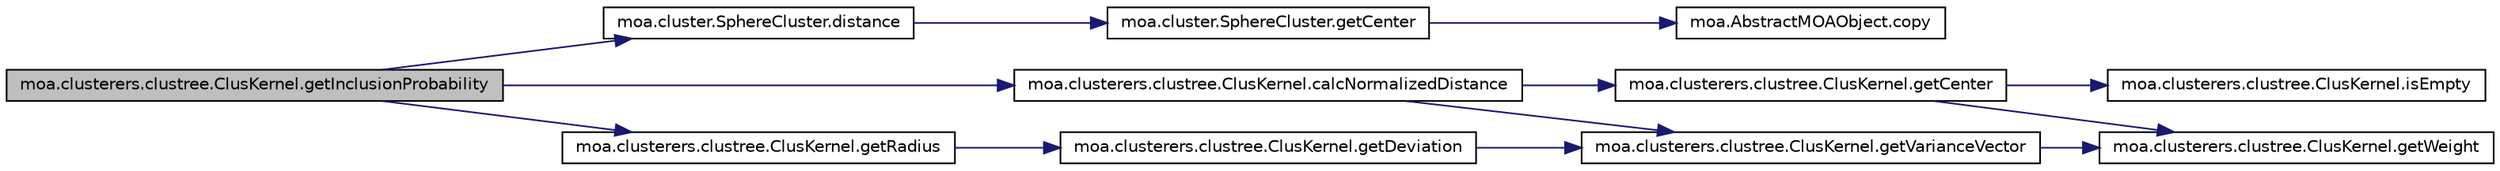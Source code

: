 digraph G
{
  edge [fontname="Helvetica",fontsize="10",labelfontname="Helvetica",labelfontsize="10"];
  node [fontname="Helvetica",fontsize="10",shape=record];
  rankdir=LR;
  Node1 [label="moa.clusterers.clustree.ClusKernel.getInclusionProbability",height=0.2,width=0.4,color="black", fillcolor="grey75", style="filled" fontcolor="black"];
  Node1 -> Node2 [color="midnightblue",fontsize="10",style="solid",fontname="Helvetica"];
  Node2 [label="moa.clusterers.clustree.ClusKernel.calcNormalizedDistance",height=0.2,width=0.4,color="black", fillcolor="white", style="filled",URL="$classmoa_1_1clusterers_1_1clustree_1_1ClusKernel.html#a706447e5a8160c3404a70bb4c3ad4603",tooltip="Calculate the normalized euclidean distance (Mahalanobis distance for distribution..."];
  Node2 -> Node3 [color="midnightblue",fontsize="10",style="solid",fontname="Helvetica"];
  Node3 [label="moa.clusterers.clustree.ClusKernel.getCenter",height=0.2,width=0.4,color="black", fillcolor="white", style="filled",URL="$classmoa_1_1clusterers_1_1clustree_1_1ClusKernel.html#a7f902903111565ba68a1c1859f55b5c8"];
  Node3 -> Node4 [color="midnightblue",fontsize="10",style="solid",fontname="Helvetica"];
  Node4 [label="moa.clusterers.clustree.ClusKernel.getWeight",height=0.2,width=0.4,color="black", fillcolor="white", style="filled",URL="$classmoa_1_1clusterers_1_1clustree_1_1ClusKernel.html#a3277ffc987fbb74b934cea2fab98f2c3",tooltip="See interface Cluster."];
  Node3 -> Node5 [color="midnightblue",fontsize="10",style="solid",fontname="Helvetica"];
  Node5 [label="moa.clusterers.clustree.ClusKernel.isEmpty",height=0.2,width=0.4,color="black", fillcolor="white", style="filled",URL="$classmoa_1_1clusterers_1_1clustree_1_1ClusKernel.html#a9e4f5414cfacb3df03db9a7001ab4187",tooltip="Check if this cluster is empty or not."];
  Node2 -> Node6 [color="midnightblue",fontsize="10",style="solid",fontname="Helvetica"];
  Node6 [label="moa.clusterers.clustree.ClusKernel.getVarianceVector",height=0.2,width=0.4,color="black", fillcolor="white", style="filled",URL="$classmoa_1_1clusterers_1_1clustree_1_1ClusKernel.html#a476217eb114ef940769d96273d47d34d"];
  Node6 -> Node4 [color="midnightblue",fontsize="10",style="solid",fontname="Helvetica"];
  Node1 -> Node7 [color="midnightblue",fontsize="10",style="solid",fontname="Helvetica"];
  Node7 [label="moa.cluster.SphereCluster.distance",height=0.2,width=0.4,color="black", fillcolor="white", style="filled",URL="$classmoa_1_1cluster_1_1SphereCluster.html#a9f7c85aa0b6d46c23962b4f2421f169f"];
  Node7 -> Node8 [color="midnightblue",fontsize="10",style="solid",fontname="Helvetica"];
  Node8 [label="moa.cluster.SphereCluster.getCenter",height=0.2,width=0.4,color="black", fillcolor="white", style="filled",URL="$classmoa_1_1cluster_1_1SphereCluster.html#aefb8b36adf18a65827154d4b617e867d"];
  Node8 -> Node9 [color="midnightblue",fontsize="10",style="solid",fontname="Helvetica"];
  Node9 [label="moa.AbstractMOAObject.copy",height=0.2,width=0.4,color="black", fillcolor="white", style="filled",URL="$classmoa_1_1AbstractMOAObject.html#a3a6260bd8548c1aff6ea46e49c5c52a5",tooltip="This method produces a copy of this object."];
  Node1 -> Node10 [color="midnightblue",fontsize="10",style="solid",fontname="Helvetica"];
  Node10 [label="moa.clusterers.clustree.ClusKernel.getRadius",height=0.2,width=0.4,color="black", fillcolor="white", style="filled",URL="$classmoa_1_1clusterers_1_1clustree_1_1ClusKernel.html#af986281021ea776d9870348e67402cb1",tooltip="See interface Cluster."];
  Node10 -> Node11 [color="midnightblue",fontsize="10",style="solid",fontname="Helvetica"];
  Node11 [label="moa.clusterers.clustree.ClusKernel.getDeviation",height=0.2,width=0.4,color="black", fillcolor="white", style="filled",URL="$classmoa_1_1clusterers_1_1clustree_1_1ClusKernel.html#ae620a80403ab5e04bba74c004e117776"];
  Node11 -> Node6 [color="midnightblue",fontsize="10",style="solid",fontname="Helvetica"];
}
